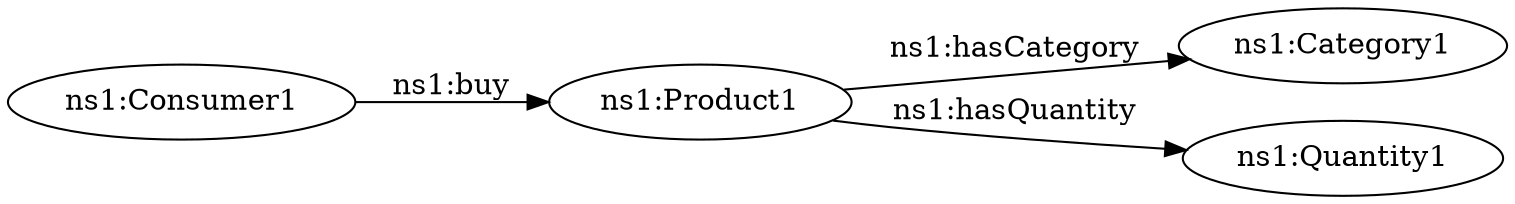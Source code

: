digraph ar2dtool_diagram { 
rankdir=LR;
size="1501"
	"ns1:Product1" -> "ns1:Category1" [ label = "ns1:hasCategory" ];
	"ns1:Product1" -> "ns1:Quantity1" [ label = "ns1:hasQuantity" ];
	"ns1:Consumer1" -> "ns1:Product1" [ label = "ns1:buy" ];

}
